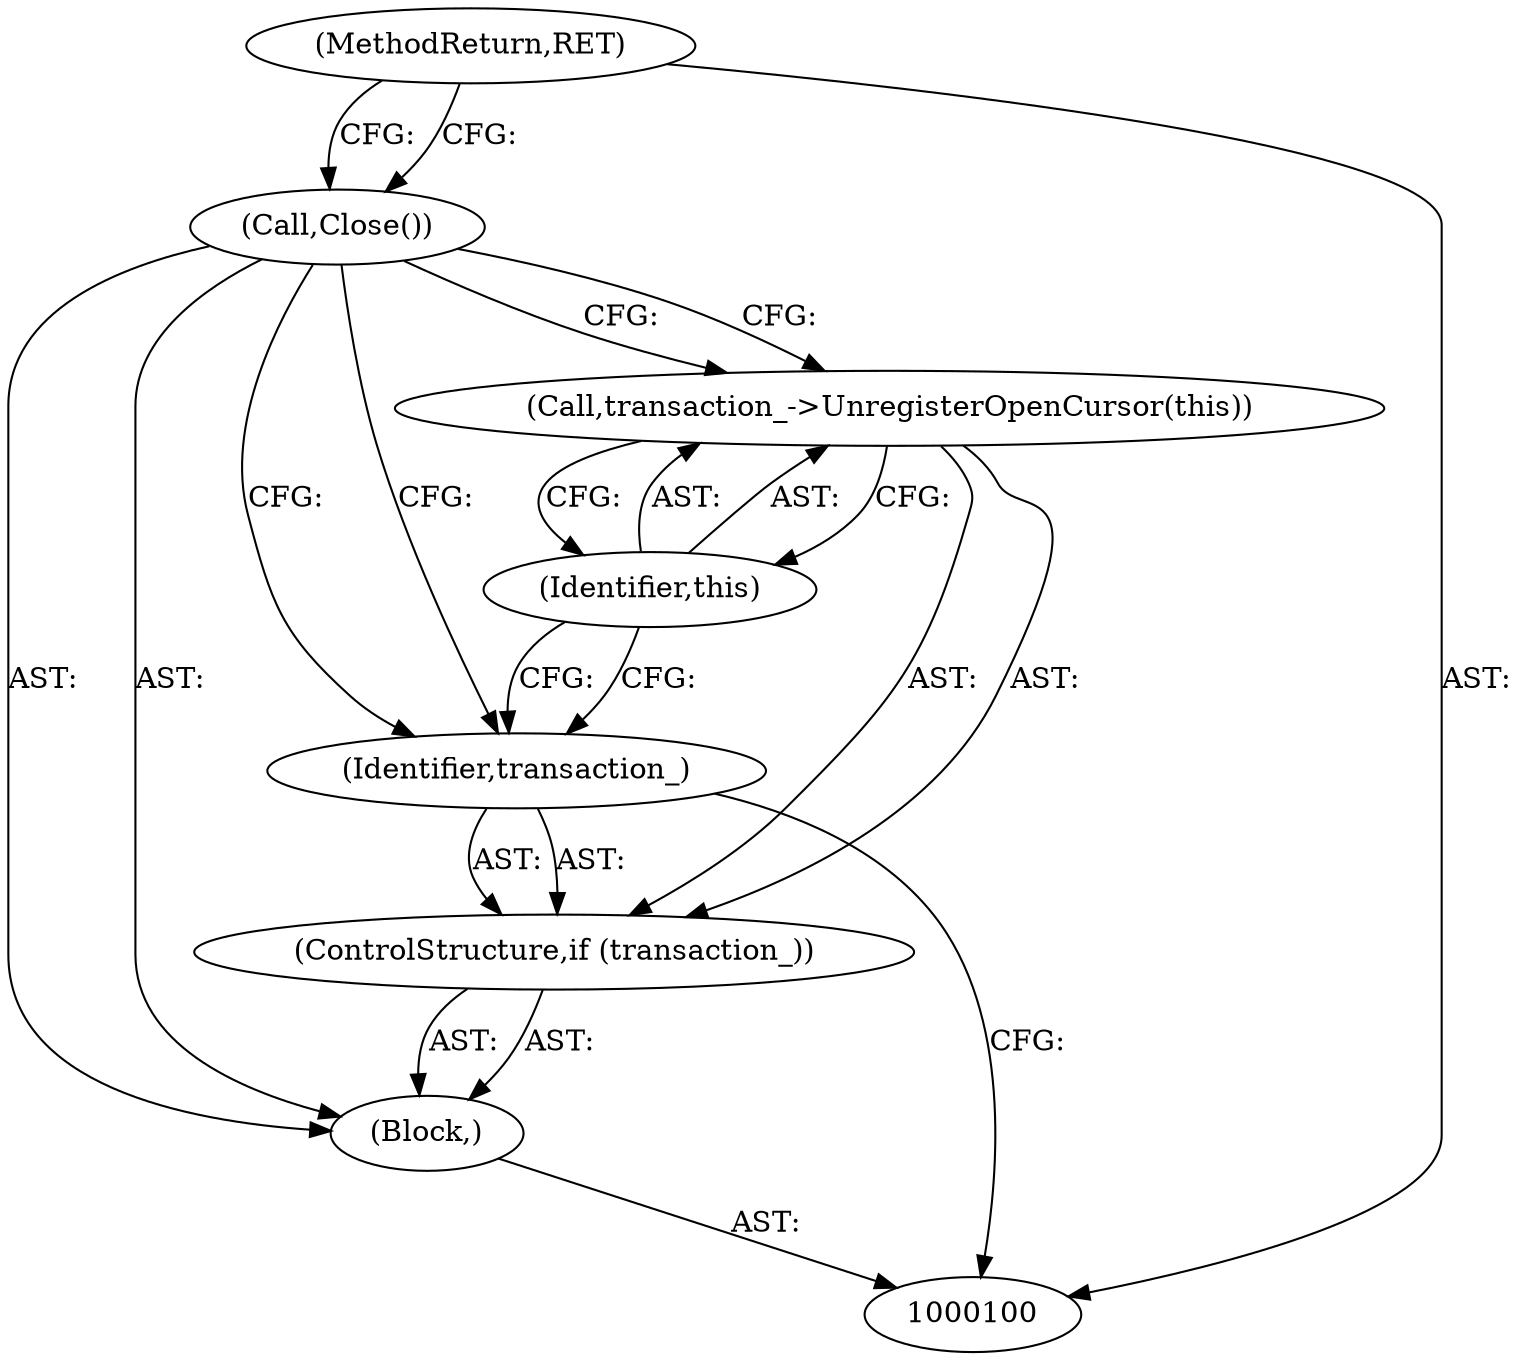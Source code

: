digraph "0_Chrome_d007b8b750851fe1b375c463009ea3b24e5c021d_1" {
"1000107" [label="(MethodReturn,RET)"];
"1000101" [label="(Block,)"];
"1000102" [label="(ControlStructure,if (transaction_))"];
"1000103" [label="(Identifier,transaction_)"];
"1000105" [label="(Identifier,this)"];
"1000104" [label="(Call,transaction_->UnregisterOpenCursor(this))"];
"1000106" [label="(Call,Close())"];
"1000107" -> "1000100"  [label="AST: "];
"1000107" -> "1000106"  [label="CFG: "];
"1000101" -> "1000100"  [label="AST: "];
"1000102" -> "1000101"  [label="AST: "];
"1000106" -> "1000101"  [label="AST: "];
"1000102" -> "1000101"  [label="AST: "];
"1000103" -> "1000102"  [label="AST: "];
"1000104" -> "1000102"  [label="AST: "];
"1000103" -> "1000102"  [label="AST: "];
"1000103" -> "1000100"  [label="CFG: "];
"1000105" -> "1000103"  [label="CFG: "];
"1000106" -> "1000103"  [label="CFG: "];
"1000105" -> "1000104"  [label="AST: "];
"1000105" -> "1000103"  [label="CFG: "];
"1000104" -> "1000105"  [label="CFG: "];
"1000104" -> "1000102"  [label="AST: "];
"1000104" -> "1000105"  [label="CFG: "];
"1000105" -> "1000104"  [label="AST: "];
"1000106" -> "1000104"  [label="CFG: "];
"1000106" -> "1000101"  [label="AST: "];
"1000106" -> "1000104"  [label="CFG: "];
"1000106" -> "1000103"  [label="CFG: "];
"1000107" -> "1000106"  [label="CFG: "];
}
